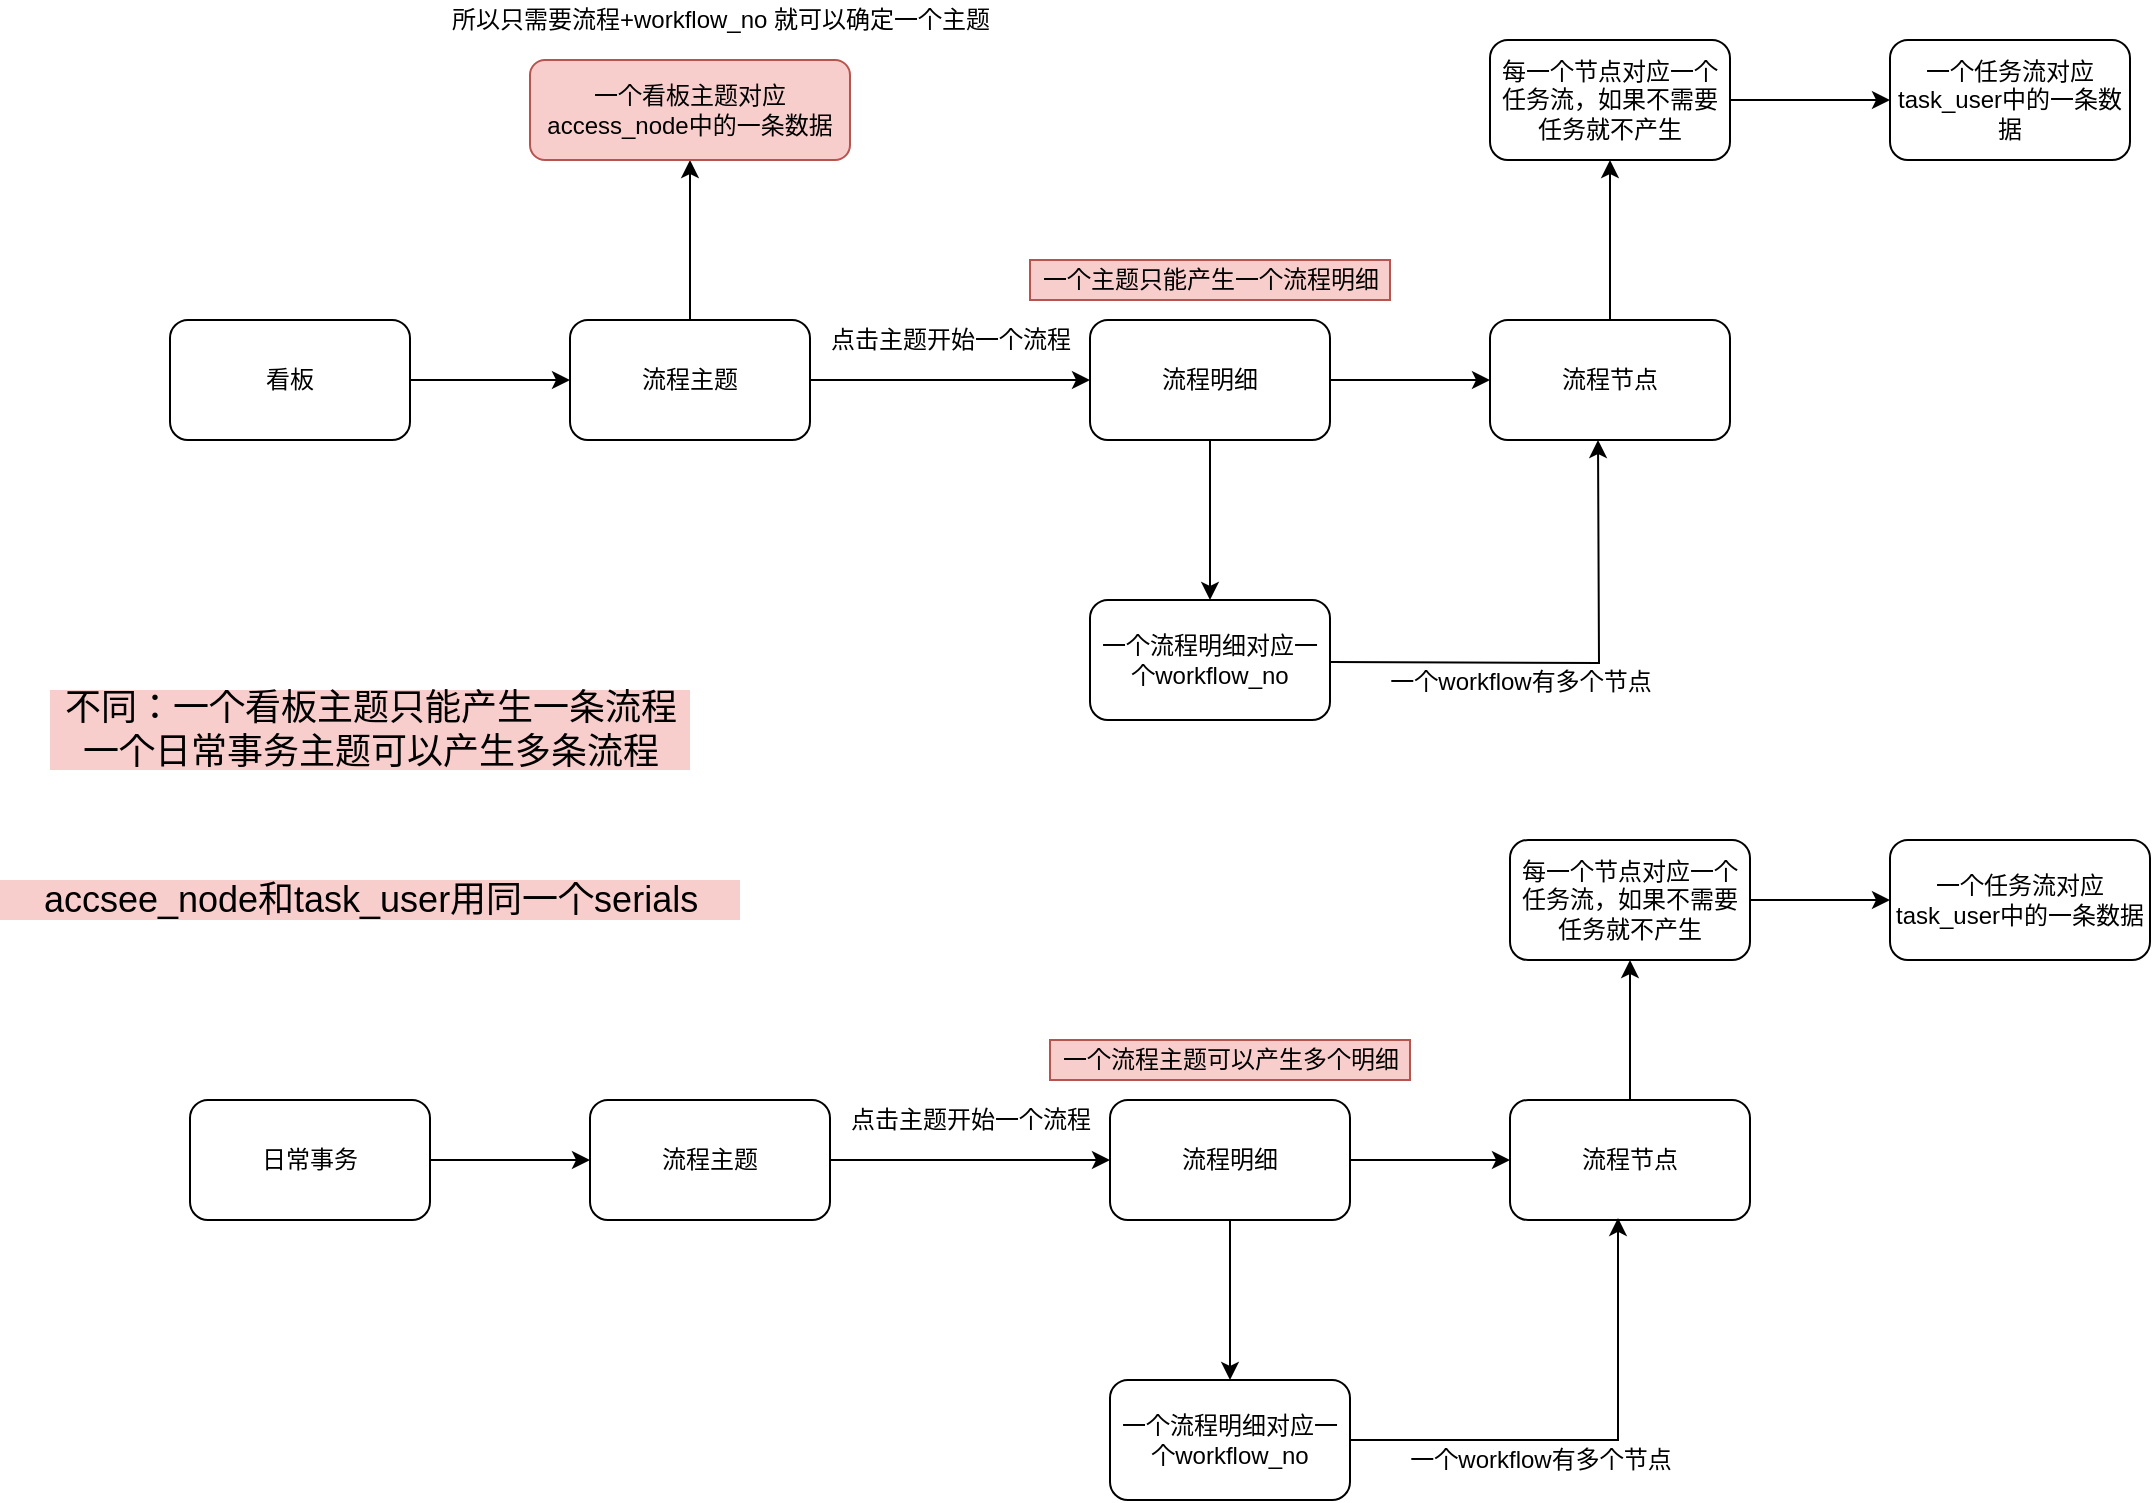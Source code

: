 <mxfile version="14.4.4" type="github">
  <diagram id="lUdvnokLZmkEdVKuo3iB" name="Page-1">
    <mxGraphModel dx="1422" dy="762" grid="1" gridSize="10" guides="1" tooltips="1" connect="1" arrows="1" fold="1" page="1" pageScale="1" pageWidth="3300" pageHeight="4681" math="0" shadow="0">
      <root>
        <mxCell id="0" />
        <mxCell id="1" parent="0" />
        <mxCell id="8fWVOLM9RxqzXMok-uL7-3" value="" style="edgeStyle=orthogonalEdgeStyle;rounded=0;orthogonalLoop=1;jettySize=auto;html=1;" edge="1" parent="1" source="8fWVOLM9RxqzXMok-uL7-1" target="8fWVOLM9RxqzXMok-uL7-2">
          <mxGeometry relative="1" as="geometry" />
        </mxCell>
        <mxCell id="8fWVOLM9RxqzXMok-uL7-1" value="看板" style="rounded=1;whiteSpace=wrap;html=1;" vertex="1" parent="1">
          <mxGeometry x="150" y="320" width="120" height="60" as="geometry" />
        </mxCell>
        <mxCell id="8fWVOLM9RxqzXMok-uL7-5" value="" style="edgeStyle=orthogonalEdgeStyle;rounded=0;orthogonalLoop=1;jettySize=auto;html=1;" edge="1" parent="1" source="8fWVOLM9RxqzXMok-uL7-2" target="8fWVOLM9RxqzXMok-uL7-4">
          <mxGeometry relative="1" as="geometry" />
        </mxCell>
        <mxCell id="8fWVOLM9RxqzXMok-uL7-33" value="" style="edgeStyle=orthogonalEdgeStyle;rounded=0;orthogonalLoop=1;jettySize=auto;html=1;" edge="1" parent="1" source="8fWVOLM9RxqzXMok-uL7-2" target="8fWVOLM9RxqzXMok-uL7-32">
          <mxGeometry relative="1" as="geometry" />
        </mxCell>
        <mxCell id="8fWVOLM9RxqzXMok-uL7-2" value="流程主题" style="whiteSpace=wrap;html=1;rounded=1;" vertex="1" parent="1">
          <mxGeometry x="350" y="320" width="120" height="60" as="geometry" />
        </mxCell>
        <mxCell id="8fWVOLM9RxqzXMok-uL7-7" value="" style="edgeStyle=orthogonalEdgeStyle;rounded=0;orthogonalLoop=1;jettySize=auto;html=1;" edge="1" parent="1" source="8fWVOLM9RxqzXMok-uL7-4" target="8fWVOLM9RxqzXMok-uL7-6">
          <mxGeometry relative="1" as="geometry" />
        </mxCell>
        <mxCell id="8fWVOLM9RxqzXMok-uL7-19" value="" style="edgeStyle=orthogonalEdgeStyle;rounded=0;orthogonalLoop=1;jettySize=auto;html=1;" edge="1" parent="1" source="8fWVOLM9RxqzXMok-uL7-4" target="8fWVOLM9RxqzXMok-uL7-18">
          <mxGeometry relative="1" as="geometry" />
        </mxCell>
        <mxCell id="8fWVOLM9RxqzXMok-uL7-4" value="流程明细" style="whiteSpace=wrap;html=1;rounded=1;" vertex="1" parent="1">
          <mxGeometry x="610" y="320" width="120" height="60" as="geometry" />
        </mxCell>
        <mxCell id="8fWVOLM9RxqzXMok-uL7-35" value="" style="edgeStyle=orthogonalEdgeStyle;rounded=0;orthogonalLoop=1;jettySize=auto;html=1;" edge="1" parent="1" source="8fWVOLM9RxqzXMok-uL7-6" target="8fWVOLM9RxqzXMok-uL7-34">
          <mxGeometry relative="1" as="geometry" />
        </mxCell>
        <mxCell id="8fWVOLM9RxqzXMok-uL7-6" value="流程节点" style="whiteSpace=wrap;html=1;rounded=1;" vertex="1" parent="1">
          <mxGeometry x="810" y="320" width="120" height="60" as="geometry" />
        </mxCell>
        <mxCell id="8fWVOLM9RxqzXMok-uL7-8" value="点击主题开始一个流程" style="text;html=1;align=center;verticalAlign=middle;resizable=0;points=[];autosize=1;" vertex="1" parent="1">
          <mxGeometry x="470" y="320" width="140" height="20" as="geometry" />
        </mxCell>
        <mxCell id="8fWVOLM9RxqzXMok-uL7-11" value="" style="edgeStyle=orthogonalEdgeStyle;rounded=0;orthogonalLoop=1;jettySize=auto;html=1;" edge="1" parent="1" source="8fWVOLM9RxqzXMok-uL7-9">
          <mxGeometry relative="1" as="geometry">
            <mxPoint x="360" y="740" as="targetPoint" />
          </mxGeometry>
        </mxCell>
        <mxCell id="8fWVOLM9RxqzXMok-uL7-9" value="日常事务" style="rounded=1;whiteSpace=wrap;html=1;" vertex="1" parent="1">
          <mxGeometry x="160" y="710" width="120" height="60" as="geometry" />
        </mxCell>
        <mxCell id="8fWVOLM9RxqzXMok-uL7-16" value="一个主题只能产生一个流程明细" style="text;html=1;align=center;verticalAlign=middle;resizable=0;points=[];autosize=1;fillColor=#f8cecc;strokeColor=#b85450;" vertex="1" parent="1">
          <mxGeometry x="580" y="290" width="180" height="20" as="geometry" />
        </mxCell>
        <mxCell id="8fWVOLM9RxqzXMok-uL7-18" value="一个流程明细对应一个workflow_no" style="whiteSpace=wrap;html=1;rounded=1;" vertex="1" parent="1">
          <mxGeometry x="610" y="460" width="120" height="60" as="geometry" />
        </mxCell>
        <mxCell id="8fWVOLM9RxqzXMok-uL7-20" value="" style="edgeStyle=orthogonalEdgeStyle;rounded=0;orthogonalLoop=1;jettySize=auto;html=1;" edge="1" parent="1" source="8fWVOLM9RxqzXMok-uL7-21" target="8fWVOLM9RxqzXMok-uL7-24">
          <mxGeometry relative="1" as="geometry" />
        </mxCell>
        <mxCell id="8fWVOLM9RxqzXMok-uL7-21" value="流程主题" style="whiteSpace=wrap;html=1;rounded=1;" vertex="1" parent="1">
          <mxGeometry x="360" y="710" width="120" height="60" as="geometry" />
        </mxCell>
        <mxCell id="8fWVOLM9RxqzXMok-uL7-22" value="" style="edgeStyle=orthogonalEdgeStyle;rounded=0;orthogonalLoop=1;jettySize=auto;html=1;" edge="1" parent="1" source="8fWVOLM9RxqzXMok-uL7-24" target="8fWVOLM9RxqzXMok-uL7-25">
          <mxGeometry relative="1" as="geometry" />
        </mxCell>
        <mxCell id="8fWVOLM9RxqzXMok-uL7-23" value="" style="edgeStyle=orthogonalEdgeStyle;rounded=0;orthogonalLoop=1;jettySize=auto;html=1;" edge="1" parent="1" source="8fWVOLM9RxqzXMok-uL7-24" target="8fWVOLM9RxqzXMok-uL7-28">
          <mxGeometry relative="1" as="geometry" />
        </mxCell>
        <mxCell id="8fWVOLM9RxqzXMok-uL7-24" value="流程明细" style="whiteSpace=wrap;html=1;rounded=1;" vertex="1" parent="1">
          <mxGeometry x="620" y="710" width="120" height="60" as="geometry" />
        </mxCell>
        <mxCell id="8fWVOLM9RxqzXMok-uL7-41" style="edgeStyle=orthogonalEdgeStyle;rounded=0;orthogonalLoop=1;jettySize=auto;html=1;entryX=0.5;entryY=1;entryDx=0;entryDy=0;" edge="1" parent="1" source="8fWVOLM9RxqzXMok-uL7-25" target="8fWVOLM9RxqzXMok-uL7-39">
          <mxGeometry relative="1" as="geometry">
            <mxPoint x="880" y="650" as="targetPoint" />
          </mxGeometry>
        </mxCell>
        <mxCell id="8fWVOLM9RxqzXMok-uL7-25" value="流程节点" style="whiteSpace=wrap;html=1;rounded=1;" vertex="1" parent="1">
          <mxGeometry x="820" y="710" width="120" height="60" as="geometry" />
        </mxCell>
        <mxCell id="8fWVOLM9RxqzXMok-uL7-26" value="点击主题开始一个流程" style="text;html=1;align=center;verticalAlign=middle;resizable=0;points=[];autosize=1;" vertex="1" parent="1">
          <mxGeometry x="480" y="710" width="140" height="20" as="geometry" />
        </mxCell>
        <mxCell id="8fWVOLM9RxqzXMok-uL7-43" style="edgeStyle=orthogonalEdgeStyle;rounded=0;orthogonalLoop=1;jettySize=auto;html=1;entryX=0.45;entryY=0.983;entryDx=0;entryDy=0;entryPerimeter=0;" edge="1" parent="1" source="8fWVOLM9RxqzXMok-uL7-28" target="8fWVOLM9RxqzXMok-uL7-25">
          <mxGeometry relative="1" as="geometry" />
        </mxCell>
        <mxCell id="8fWVOLM9RxqzXMok-uL7-28" value="一个流程明细对应一个workflow_no" style="whiteSpace=wrap;html=1;rounded=1;" vertex="1" parent="1">
          <mxGeometry x="620" y="850" width="120" height="60" as="geometry" />
        </mxCell>
        <mxCell id="8fWVOLM9RxqzXMok-uL7-29" value="一个流程主题可以产生多个明细" style="text;html=1;align=center;verticalAlign=middle;resizable=0;points=[];autosize=1;fillColor=#f8cecc;strokeColor=#b85450;" vertex="1" parent="1">
          <mxGeometry x="590" y="680" width="180" height="20" as="geometry" />
        </mxCell>
        <mxCell id="8fWVOLM9RxqzXMok-uL7-32" value="一个看板主题对应access_node中的一条数据" style="whiteSpace=wrap;html=1;rounded=1;fillColor=#f8cecc;strokeColor=#b85450;" vertex="1" parent="1">
          <mxGeometry x="330" y="190" width="160" height="50" as="geometry" />
        </mxCell>
        <mxCell id="8fWVOLM9RxqzXMok-uL7-37" value="" style="edgeStyle=orthogonalEdgeStyle;rounded=0;orthogonalLoop=1;jettySize=auto;html=1;" edge="1" parent="1" source="8fWVOLM9RxqzXMok-uL7-34" target="8fWVOLM9RxqzXMok-uL7-36">
          <mxGeometry relative="1" as="geometry" />
        </mxCell>
        <mxCell id="8fWVOLM9RxqzXMok-uL7-34" value="每一个节点对应一个任务流，如果不需要任务就不产生" style="whiteSpace=wrap;html=1;rounded=1;" vertex="1" parent="1">
          <mxGeometry x="810" y="180" width="120" height="60" as="geometry" />
        </mxCell>
        <mxCell id="8fWVOLM9RxqzXMok-uL7-36" value="一个任务流对应task_user中的一条数据" style="whiteSpace=wrap;html=1;rounded=1;" vertex="1" parent="1">
          <mxGeometry x="1010" y="180" width="120" height="60" as="geometry" />
        </mxCell>
        <mxCell id="8fWVOLM9RxqzXMok-uL7-38" value="" style="edgeStyle=orthogonalEdgeStyle;rounded=0;orthogonalLoop=1;jettySize=auto;html=1;" edge="1" parent="1" source="8fWVOLM9RxqzXMok-uL7-39" target="8fWVOLM9RxqzXMok-uL7-40">
          <mxGeometry relative="1" as="geometry">
            <Array as="points">
              <mxPoint x="980" y="610" />
              <mxPoint x="980" y="610" />
            </Array>
          </mxGeometry>
        </mxCell>
        <mxCell id="8fWVOLM9RxqzXMok-uL7-39" value="每一个节点对应一个任务流，如果不需要任务就不产生" style="whiteSpace=wrap;html=1;rounded=1;" vertex="1" parent="1">
          <mxGeometry x="820" y="580" width="120" height="60" as="geometry" />
        </mxCell>
        <mxCell id="8fWVOLM9RxqzXMok-uL7-40" value="一个任务流对应task_user中的一条数据" style="whiteSpace=wrap;html=1;rounded=1;" vertex="1" parent="1">
          <mxGeometry x="1010" y="580" width="130" height="60" as="geometry" />
        </mxCell>
        <mxCell id="8fWVOLM9RxqzXMok-uL7-42" value="所以只需要流程+workflow_no 就可以确定一个主题" style="text;html=1;align=center;verticalAlign=middle;resizable=0;points=[];autosize=1;" vertex="1" parent="1">
          <mxGeometry x="280" y="160" width="290" height="20" as="geometry" />
        </mxCell>
        <mxCell id="8fWVOLM9RxqzXMok-uL7-44" value="一个workflow有多个节点" style="text;html=1;align=center;verticalAlign=middle;resizable=0;points=[];autosize=1;" vertex="1" parent="1">
          <mxGeometry x="760" y="880" width="150" height="20" as="geometry" />
        </mxCell>
        <mxCell id="8fWVOLM9RxqzXMok-uL7-45" style="edgeStyle=orthogonalEdgeStyle;rounded=0;orthogonalLoop=1;jettySize=auto;html=1;entryX=0.45;entryY=0.983;entryDx=0;entryDy=0;entryPerimeter=0;" edge="1" parent="1">
          <mxGeometry relative="1" as="geometry">
            <mxPoint x="730" y="491.02" as="sourcePoint" />
            <mxPoint x="864" y="380" as="targetPoint" />
          </mxGeometry>
        </mxCell>
        <mxCell id="8fWVOLM9RxqzXMok-uL7-46" value="一个workflow有多个节点" style="text;html=1;align=center;verticalAlign=middle;resizable=0;points=[];autosize=1;" vertex="1" parent="1">
          <mxGeometry x="750" y="491.02" width="150" height="20" as="geometry" />
        </mxCell>
        <mxCell id="8fWVOLM9RxqzXMok-uL7-47" value="&lt;font style=&quot;font-size: 18px&quot;&gt;不同：一个看板主题只能产生一条流程&lt;br&gt;一个日常事务主题可以产生多条流程&lt;/font&gt;" style="text;html=1;align=center;verticalAlign=middle;resizable=0;points=[];autosize=1;fillColor=#f8cecc;" vertex="1" parent="1">
          <mxGeometry x="90" y="505" width="320" height="40" as="geometry" />
        </mxCell>
        <mxCell id="8fWVOLM9RxqzXMok-uL7-48" value="&lt;font style=&quot;font-size: 18px&quot;&gt;accsee_node和task_user用同一个serials&lt;/font&gt;" style="text;html=1;align=center;verticalAlign=middle;resizable=0;points=[];autosize=1;fillColor=#f8cecc;" vertex="1" parent="1">
          <mxGeometry x="65" y="600" width="370" height="20" as="geometry" />
        </mxCell>
      </root>
    </mxGraphModel>
  </diagram>
</mxfile>
